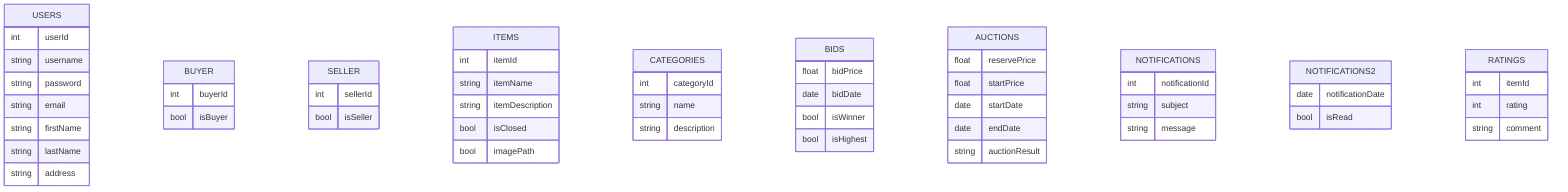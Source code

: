 erDiagram
    USERS {
        int userId
        string username
        string password
        string email
        string firstName
        string lastName
        string address
    }

    BUYER {
        int buyerId
        bool isBuyer
    }

    SELLER {
        int sellerId
        bool isSeller
    }

    ITEMS {
        int itemId
        string itemName
        string itemDescription
        bool isClosed
        bool imagePath
    }

    CATEGORIES {
        int categoryId
        string name
        string description
    }

    BIDS {
        float bidPrice
        date bidDate
        bool isWinner
        bool isHighest
    }

    AUCTIONS {
        float reservePrice
        float startPrice
        date startDate
        date endDate
        string auctionResult
    }

    NOTIFICATIONS {
        int notificationId
        string subject
        string message
    }
    
    NOTIFICATIONS2 {
        date notificationDate
        bool isRead
    }
    RATINGS {
        int itemId
        int rating
        string comment
    }